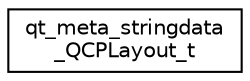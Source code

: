 digraph "Graphical Class Hierarchy"
{
  edge [fontname="Helvetica",fontsize="10",labelfontname="Helvetica",labelfontsize="10"];
  node [fontname="Helvetica",fontsize="10",shape=record];
  rankdir="LR";
  Node1 [label="qt_meta_stringdata\l_QCPLayout_t",height=0.2,width=0.4,color="black", fillcolor="white", style="filled",URL="$structqt__meta__stringdata___q_c_p_layout__t.html"];
}
